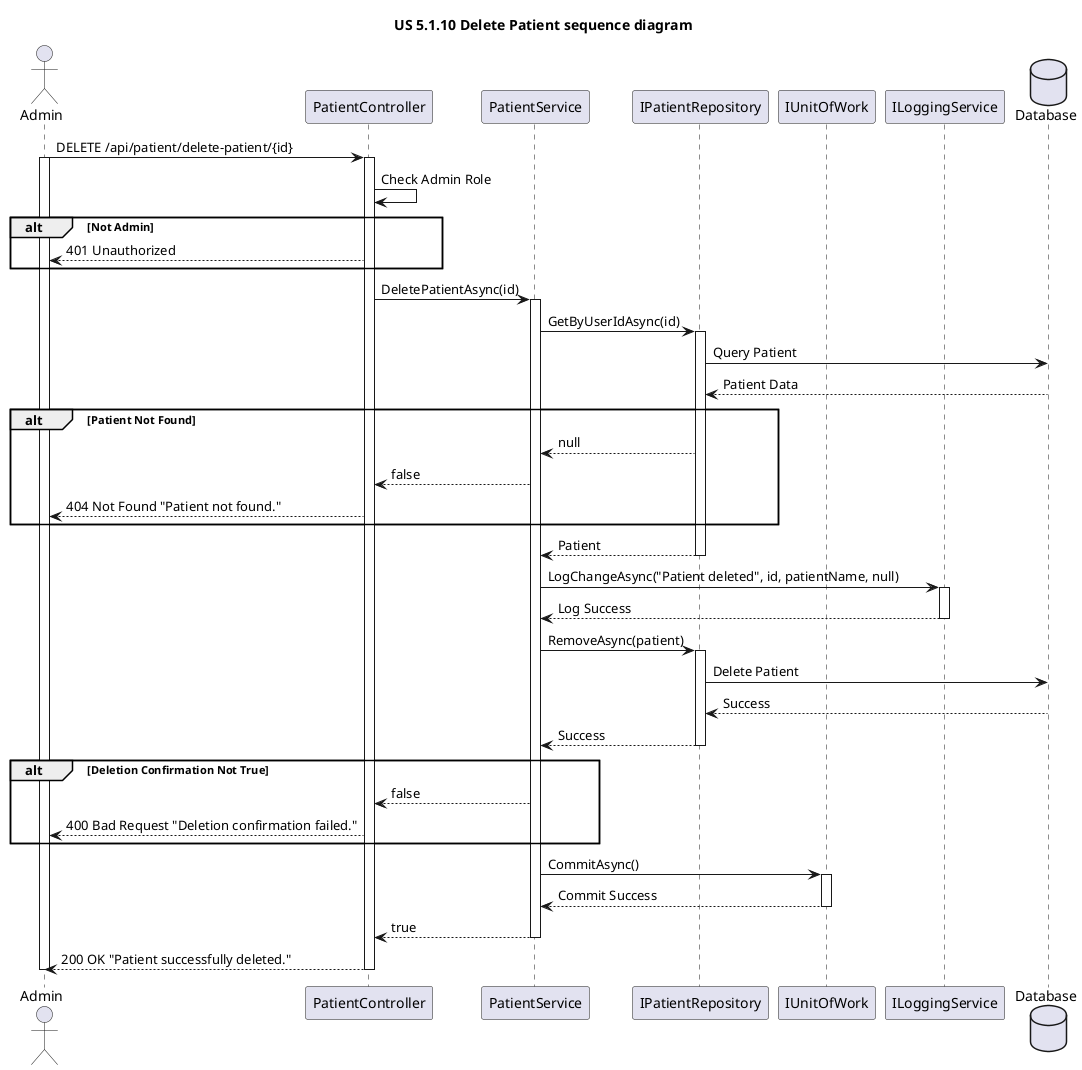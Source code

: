 @startuml namespace US 5.1.10 sequence diagram
title US 5.1.10 Delete Patient sequence diagram

actor Admin
participant "PatientController" as PC
participant "PatientService" as PS
participant "IPatientRepository" as PR
participant "IUnitOfWork" as UOW
participant "ILoggingService" as LS
database "Database" as DB

Admin -> PC: DELETE /api/patient/delete-patient/{id}
activate Admin
activate PC

PC -> PC: Check Admin Role
alt Not Admin
    PC --> Admin: 401 Unauthorized
end

PC -> PS: DeletePatientAsync(id)
activate PS

PS -> PR: GetByUserIdAsync(id)
activate PR
PR -> DB: Query Patient
DB --> PR: Patient Data
alt Patient Not Found
    PR --> PS: null
    PS --> PC: false
    PC --> Admin: 404 Not Found "Patient not found."
end
PR --> PS: Patient
deactivate PR

PS -> LS: LogChangeAsync("Patient deleted", id, patientName, null)
activate LS
LS --> PS: Log Success
deactivate LS

PS -> PR: RemoveAsync(patient)
activate PR
PR -> DB: Delete Patient
DB --> PR: Success
PR --> PS: Success
deactivate PR

alt Deletion Confirmation Not True
    PS --> PC: false
    PC --> Admin: 400 Bad Request "Deletion confirmation failed."

end

PS -> UOW: CommitAsync()
activate UOW
UOW --> PS: Commit Success
deactivate UOW

PS --> PC: true
deactivate PS

PC --> Admin: 200 OK "Patient successfully deleted."
deactivate PC
deactivate Admin
@enduml
